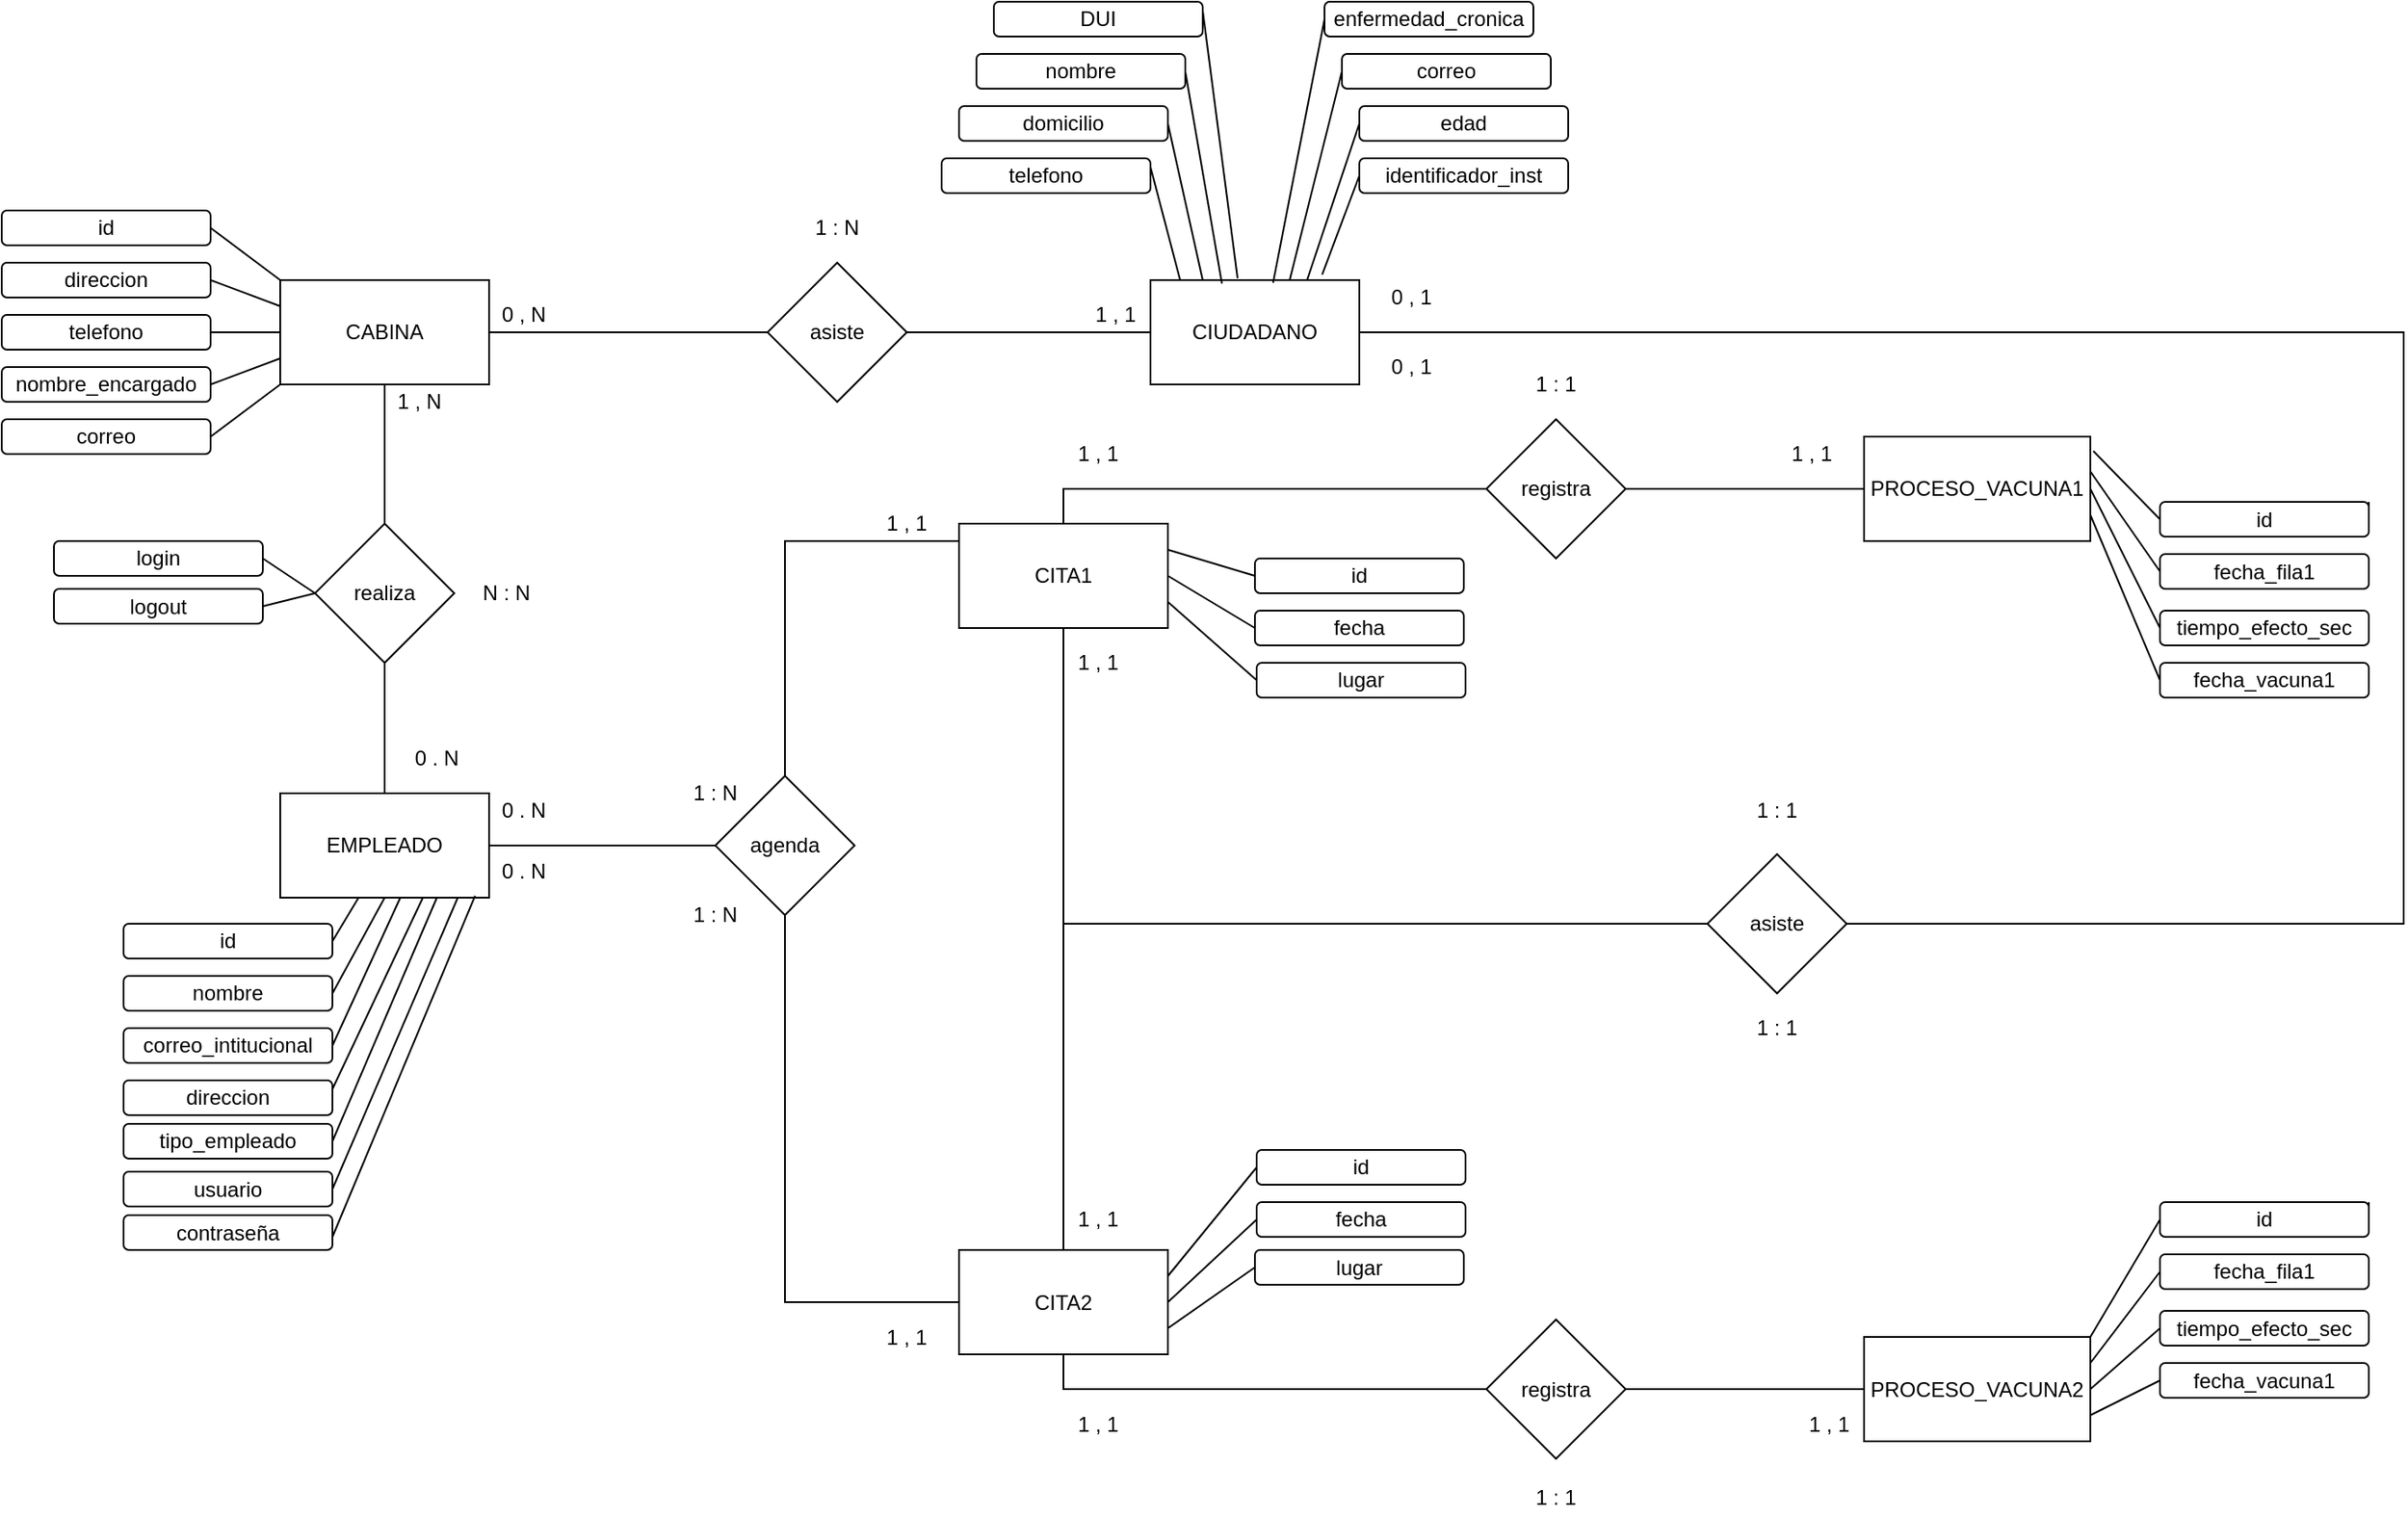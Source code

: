 <mxfile version="14.5.1" type="device"><diagram id="SGxdrxZuYoxvj6xvuWBM" name="Página-1"><mxGraphModel dx="1919" dy="1663" grid="1" gridSize="10" guides="1" tooltips="1" connect="1" arrows="1" fold="1" page="1" pageScale="1" pageWidth="827" pageHeight="1169" math="0" shadow="0"><root><mxCell id="0"/><mxCell id="1" parent="0"/><mxCell id="LZXPMqRzFvNYN84Klaxs-2" value="EMPLEADO" style="rounded=0;whiteSpace=wrap;html=1;" parent="1" vertex="1"><mxGeometry y="395" width="120" height="60" as="geometry"/></mxCell><mxCell id="LZXPMqRzFvNYN84Klaxs-3" value="CITA1" style="rounded=0;whiteSpace=wrap;html=1;" parent="1" vertex="1"><mxGeometry x="390" y="240" width="120" height="60" as="geometry"/></mxCell><mxCell id="-su4US2UTpURrehjZEih-88" style="edgeStyle=orthogonalEdgeStyle;rounded=0;orthogonalLoop=1;jettySize=auto;html=1;endArrow=none;endFill=0;entryX=1;entryY=0.5;entryDx=0;entryDy=0;" parent="1" source="LZXPMqRzFvNYN84Klaxs-4" target="LZXPMqRzFvNYN84Klaxs-10" edge="1"><mxGeometry relative="1" as="geometry"><mxPoint x="840" y="400" as="targetPoint"/><Array as="points"><mxPoint x="1220" y="130"/><mxPoint x="1220" y="470"/></Array></mxGeometry></mxCell><mxCell id="LZXPMqRzFvNYN84Klaxs-4" value="CIUDADANO" style="rounded=0;whiteSpace=wrap;html=1;" parent="1" vertex="1"><mxGeometry x="500" y="100" width="120" height="60" as="geometry"/></mxCell><mxCell id="LZXPMqRzFvNYN84Klaxs-17" style="edgeStyle=orthogonalEdgeStyle;rounded=0;orthogonalLoop=1;jettySize=auto;html=1;entryX=0;entryY=0.5;entryDx=0;entryDy=0;endArrow=none;endFill=0;" parent="1" source="LZXPMqRzFvNYN84Klaxs-6" target="LZXPMqRzFvNYN84Klaxs-9" edge="1"><mxGeometry relative="1" as="geometry"/></mxCell><mxCell id="LZXPMqRzFvNYN84Klaxs-6" value="CABINA" style="rounded=0;whiteSpace=wrap;html=1;" parent="1" vertex="1"><mxGeometry y="100" width="120" height="60" as="geometry"/></mxCell><mxCell id="LZXPMqRzFvNYN84Klaxs-18" style="edgeStyle=orthogonalEdgeStyle;rounded=0;orthogonalLoop=1;jettySize=auto;html=1;endArrow=none;endFill=0;strokeWidth=1;exitX=1;exitY=0.5;exitDx=0;exitDy=0;" parent="1" source="LZXPMqRzFvNYN84Klaxs-9" target="LZXPMqRzFvNYN84Klaxs-4" edge="1"><mxGeometry relative="1" as="geometry"><mxPoint x="290" y="130" as="sourcePoint"/></mxGeometry></mxCell><mxCell id="LZXPMqRzFvNYN84Klaxs-9" value="asiste" style="rhombus;whiteSpace=wrap;html=1;" parent="1" vertex="1"><mxGeometry x="280" y="90" width="80" height="80" as="geometry"/></mxCell><mxCell id="-su4US2UTpURrehjZEih-86" style="edgeStyle=orthogonalEdgeStyle;rounded=0;orthogonalLoop=1;jettySize=auto;html=1;entryX=0.5;entryY=1;entryDx=0;entryDy=0;endArrow=none;endFill=0;" parent="1" source="LZXPMqRzFvNYN84Klaxs-10" target="LZXPMqRzFvNYN84Klaxs-3" edge="1"><mxGeometry relative="1" as="geometry"/></mxCell><mxCell id="-su4US2UTpURrehjZEih-144" style="edgeStyle=orthogonalEdgeStyle;rounded=0;orthogonalLoop=1;jettySize=auto;html=1;endArrow=none;endFill=0;entryX=0.5;entryY=0;entryDx=0;entryDy=0;" parent="1" source="LZXPMqRzFvNYN84Klaxs-10" target="-su4US2UTpURrehjZEih-40" edge="1"><mxGeometry relative="1" as="geometry"><mxPoint x="450" y="650" as="targetPoint"/></mxGeometry></mxCell><mxCell id="LZXPMqRzFvNYN84Klaxs-10" value="asiste" style="rhombus;whiteSpace=wrap;html=1;" parent="1" vertex="1"><mxGeometry x="820" y="430" width="80" height="80" as="geometry"/></mxCell><mxCell id="LZXPMqRzFvNYN84Klaxs-24" value="1 , N" style="text;html=1;strokeColor=none;fillColor=none;align=center;verticalAlign=middle;whiteSpace=wrap;rounded=0;" parent="1" vertex="1"><mxGeometry x="60" y="160" width="40" height="20" as="geometry"/></mxCell><mxCell id="LZXPMqRzFvNYN84Klaxs-25" value="N : N" style="text;html=1;strokeColor=none;fillColor=none;align=center;verticalAlign=middle;whiteSpace=wrap;rounded=0;" parent="1" vertex="1"><mxGeometry x="110" y="270" width="40" height="20" as="geometry"/></mxCell><mxCell id="LZXPMqRzFvNYN84Klaxs-26" value="1 , 1" style="text;html=1;strokeColor=none;fillColor=none;align=center;verticalAlign=middle;whiteSpace=wrap;rounded=0;" parent="1" vertex="1"><mxGeometry x="460" y="110" width="40" height="20" as="geometry"/></mxCell><mxCell id="LZXPMqRzFvNYN84Klaxs-27" value="0 , N" style="text;html=1;strokeColor=none;fillColor=none;align=center;verticalAlign=middle;whiteSpace=wrap;rounded=0;" parent="1" vertex="1"><mxGeometry x="120" y="110" width="40" height="20" as="geometry"/></mxCell><mxCell id="LZXPMqRzFvNYN84Klaxs-28" value="1 : N" style="text;html=1;strokeColor=none;fillColor=none;align=center;verticalAlign=middle;whiteSpace=wrap;rounded=0;" parent="1" vertex="1"><mxGeometry x="300" y="60" width="40" height="20" as="geometry"/></mxCell><mxCell id="LZXPMqRzFvNYN84Klaxs-31" value="1 : 1" style="text;html=1;strokeColor=none;fillColor=none;align=center;verticalAlign=middle;whiteSpace=wrap;rounded=0;" parent="1" vertex="1"><mxGeometry x="840" y="520" width="40" height="20" as="geometry"/></mxCell><mxCell id="LZXPMqRzFvNYN84Klaxs-32" value="0 , 1" style="text;html=1;strokeColor=none;fillColor=none;align=center;verticalAlign=middle;whiteSpace=wrap;rounded=0;" parent="1" vertex="1"><mxGeometry x="630" y="140" width="40" height="20" as="geometry"/></mxCell><mxCell id="LZXPMqRzFvNYN84Klaxs-37" value="id" style="rounded=1;whiteSpace=wrap;html=1;" parent="1" vertex="1"><mxGeometry x="-160" y="60" width="120" height="20" as="geometry"/></mxCell><mxCell id="LZXPMqRzFvNYN84Klaxs-38" value="direccion" style="rounded=1;whiteSpace=wrap;html=1;" parent="1" vertex="1"><mxGeometry x="-160" y="90" width="120" height="20" as="geometry"/></mxCell><mxCell id="LZXPMqRzFvNYN84Klaxs-39" value="telefono" style="rounded=1;whiteSpace=wrap;html=1;" parent="1" vertex="1"><mxGeometry x="-160" y="120" width="120" height="20" as="geometry"/></mxCell><mxCell id="LZXPMqRzFvNYN84Klaxs-40" value="nombre_encargado" style="rounded=1;whiteSpace=wrap;html=1;" parent="1" vertex="1"><mxGeometry x="-160" y="150" width="120" height="20" as="geometry"/></mxCell><mxCell id="LZXPMqRzFvNYN84Klaxs-41" value="correo" style="rounded=1;whiteSpace=wrap;html=1;" parent="1" vertex="1"><mxGeometry x="-160" y="180" width="120" height="20" as="geometry"/></mxCell><mxCell id="LZXPMqRzFvNYN84Klaxs-43" value="id" style="rounded=1;whiteSpace=wrap;html=1;" parent="1" vertex="1"><mxGeometry x="-90" y="470" width="120" height="20" as="geometry"/></mxCell><mxCell id="LZXPMqRzFvNYN84Klaxs-45" value="nombre" style="rounded=1;whiteSpace=wrap;html=1;" parent="1" vertex="1"><mxGeometry x="-90" y="500" width="120" height="20" as="geometry"/></mxCell><mxCell id="LZXPMqRzFvNYN84Klaxs-46" value="correo_intitucional" style="rounded=1;whiteSpace=wrap;html=1;" parent="1" vertex="1"><mxGeometry x="-90" y="530" width="120" height="20" as="geometry"/></mxCell><mxCell id="LZXPMqRzFvNYN84Klaxs-47" value="direccion" style="rounded=1;whiteSpace=wrap;html=1;" parent="1" vertex="1"><mxGeometry x="-90" y="560" width="120" height="20" as="geometry"/></mxCell><mxCell id="LZXPMqRzFvNYN84Klaxs-48" value="tipo_empleado" style="rounded=1;whiteSpace=wrap;html=1;" parent="1" vertex="1"><mxGeometry x="-90" y="585" width="120" height="20" as="geometry"/></mxCell><mxCell id="LZXPMqRzFvNYN84Klaxs-51" value="nombre" style="rounded=1;whiteSpace=wrap;html=1;" parent="1" vertex="1"><mxGeometry x="400" y="-30" width="120" height="20" as="geometry"/></mxCell><mxCell id="LZXPMqRzFvNYN84Klaxs-52" value="domicilio" style="rounded=1;whiteSpace=wrap;html=1;" parent="1" vertex="1"><mxGeometry x="390" width="120" height="20" as="geometry"/></mxCell><mxCell id="LZXPMqRzFvNYN84Klaxs-53" value="telefono" style="rounded=1;whiteSpace=wrap;html=1;" parent="1" vertex="1"><mxGeometry x="380" y="30" width="120" height="20" as="geometry"/></mxCell><mxCell id="LZXPMqRzFvNYN84Klaxs-54" value="enfermedad_cronica" style="rounded=1;whiteSpace=wrap;html=1;" parent="1" vertex="1"><mxGeometry x="600" y="-60" width="120" height="20" as="geometry"/></mxCell><mxCell id="LZXPMqRzFvNYN84Klaxs-55" value="id" style="rounded=1;whiteSpace=wrap;html=1;" parent="1" vertex="1"><mxGeometry x="560" y="260" width="120" height="20" as="geometry"/></mxCell><mxCell id="LZXPMqRzFvNYN84Klaxs-58" value="correo" style="rounded=1;whiteSpace=wrap;html=1;" parent="1" vertex="1"><mxGeometry x="610" y="-30" width="120" height="20" as="geometry"/></mxCell><mxCell id="LZXPMqRzFvNYN84Klaxs-60" value="fecha" style="rounded=1;whiteSpace=wrap;html=1;" parent="1" vertex="1"><mxGeometry x="560" y="290" width="120" height="20" as="geometry"/></mxCell><mxCell id="LZXPMqRzFvNYN84Klaxs-62" value="lugar" style="rounded=1;whiteSpace=wrap;html=1;" parent="1" vertex="1"><mxGeometry x="561" y="320" width="120" height="20" as="geometry"/></mxCell><mxCell id="LZXPMqRzFvNYN84Klaxs-63" value="" style="endArrow=none;html=1;exitX=1;exitY=0.5;exitDx=0;exitDy=0;entryX=0;entryY=1;entryDx=0;entryDy=0;" parent="1" source="LZXPMqRzFvNYN84Klaxs-41" target="LZXPMqRzFvNYN84Klaxs-6" edge="1"><mxGeometry width="50" height="50" relative="1" as="geometry"><mxPoint x="10" y="240" as="sourcePoint"/><mxPoint x="60" y="190" as="targetPoint"/></mxGeometry></mxCell><mxCell id="LZXPMqRzFvNYN84Klaxs-64" value="" style="endArrow=none;html=1;exitX=1;exitY=0.5;exitDx=0;exitDy=0;entryX=0;entryY=0;entryDx=0;entryDy=0;" parent="1" source="LZXPMqRzFvNYN84Klaxs-37" target="LZXPMqRzFvNYN84Klaxs-6" edge="1"><mxGeometry width="50" height="50" relative="1" as="geometry"><mxPoint x="-30" y="200" as="sourcePoint"/><mxPoint x="10" y="170" as="targetPoint"/></mxGeometry></mxCell><mxCell id="LZXPMqRzFvNYN84Klaxs-65" value="" style="endArrow=none;html=1;entryX=0;entryY=0.25;entryDx=0;entryDy=0;" parent="1" target="LZXPMqRzFvNYN84Klaxs-6" edge="1"><mxGeometry width="50" height="50" relative="1" as="geometry"><mxPoint x="-40" y="100" as="sourcePoint"/><mxPoint x="20" y="180" as="targetPoint"/></mxGeometry></mxCell><mxCell id="LZXPMqRzFvNYN84Klaxs-66" value="" style="endArrow=none;html=1;exitX=1;exitY=0.5;exitDx=0;exitDy=0;entryX=0;entryY=0.5;entryDx=0;entryDy=0;" parent="1" source="LZXPMqRzFvNYN84Klaxs-39" target="LZXPMqRzFvNYN84Klaxs-6" edge="1"><mxGeometry width="50" height="50" relative="1" as="geometry"><mxPoint x="-10" y="220" as="sourcePoint"/><mxPoint x="30" y="190" as="targetPoint"/></mxGeometry></mxCell><mxCell id="LZXPMqRzFvNYN84Klaxs-67" value="" style="endArrow=none;html=1;exitX=1;exitY=0.5;exitDx=0;exitDy=0;entryX=0;entryY=0.75;entryDx=0;entryDy=0;" parent="1" source="LZXPMqRzFvNYN84Klaxs-40" target="LZXPMqRzFvNYN84Klaxs-6" edge="1"><mxGeometry width="50" height="50" relative="1" as="geometry"><mxPoint y="230" as="sourcePoint"/><mxPoint x="40" y="200" as="targetPoint"/></mxGeometry></mxCell><mxCell id="LZXPMqRzFvNYN84Klaxs-76" value="" style="endArrow=none;html=1;exitX=1;exitY=0.5;exitDx=0;exitDy=0;entryX=0.342;entryY=0.033;entryDx=0;entryDy=0;entryPerimeter=0;" parent="1" source="LZXPMqRzFvNYN84Klaxs-51" target="LZXPMqRzFvNYN84Klaxs-4" edge="1"><mxGeometry width="50" height="50" relative="1" as="geometry"><mxPoint x="420" y="-20" as="sourcePoint"/><mxPoint x="421" y="80" as="targetPoint"/></mxGeometry></mxCell><mxCell id="LZXPMqRzFvNYN84Klaxs-77" value="" style="endArrow=none;html=1;exitX=0;exitY=0.5;exitDx=0;exitDy=0;entryX=0.587;entryY=0.026;entryDx=0;entryDy=0;entryPerimeter=0;" parent="1" source="LZXPMqRzFvNYN84Klaxs-54" target="LZXPMqRzFvNYN84Klaxs-4" edge="1"><mxGeometry width="50" height="50" relative="1" as="geometry"><mxPoint x="430" y="-10" as="sourcePoint"/><mxPoint x="580" y="99" as="targetPoint"/></mxGeometry></mxCell><mxCell id="LZXPMqRzFvNYN84Klaxs-79" value="" style="endArrow=none;html=1;exitX=1;exitY=0.5;exitDx=0;exitDy=0;entryX=0.25;entryY=0;entryDx=0;entryDy=0;" parent="1" source="LZXPMqRzFvNYN84Klaxs-52" target="LZXPMqRzFvNYN84Klaxs-4" edge="1"><mxGeometry width="50" height="50" relative="1" as="geometry"><mxPoint x="470" y="20" as="sourcePoint"/><mxPoint x="420" y="80" as="targetPoint"/></mxGeometry></mxCell><mxCell id="LZXPMqRzFvNYN84Klaxs-80" value="" style="endArrow=none;html=1;exitX=1;exitY=0.25;exitDx=0;exitDy=0;entryX=0.142;entryY=0;entryDx=0;entryDy=0;entryPerimeter=0;" parent="1" source="LZXPMqRzFvNYN84Klaxs-53" target="LZXPMqRzFvNYN84Klaxs-4" edge="1"><mxGeometry width="50" height="50" relative="1" as="geometry"><mxPoint x="420" y="20" as="sourcePoint"/><mxPoint x="430" y="90" as="targetPoint"/></mxGeometry></mxCell><mxCell id="LZXPMqRzFvNYN84Klaxs-81" value="identificador_inst" style="rounded=1;whiteSpace=wrap;html=1;" parent="1" vertex="1"><mxGeometry x="620" y="30" width="120" height="20" as="geometry"/></mxCell><mxCell id="LZXPMqRzFvNYN84Klaxs-84" value="" style="endArrow=none;html=1;exitX=0;exitY=0.5;exitDx=0;exitDy=0;entryX=0.822;entryY=-0.052;entryDx=0;entryDy=0;entryPerimeter=0;" parent="1" source="LZXPMqRzFvNYN84Klaxs-81" target="LZXPMqRzFvNYN84Klaxs-4" edge="1"><mxGeometry width="50" height="50" relative="1" as="geometry"><mxPoint x="470" y="20" as="sourcePoint"/><mxPoint x="610" y="90" as="targetPoint"/></mxGeometry></mxCell><mxCell id="LZXPMqRzFvNYN84Klaxs-94" value="DUI" style="rounded=1;whiteSpace=wrap;html=1;" parent="1" vertex="1"><mxGeometry x="410" y="-60" width="120" height="20" as="geometry"/></mxCell><mxCell id="kNHATb0PkX4jamsuNKOE-8" value="PROCESO_VACUNA1" style="rounded=0;whiteSpace=wrap;html=1;" parent="1" vertex="1"><mxGeometry x="910" y="190" width="130" height="60" as="geometry"/></mxCell><mxCell id="kNHATb0PkX4jamsuNKOE-9" value="id" style="rounded=1;whiteSpace=wrap;html=1;" parent="1" vertex="1"><mxGeometry x="1080" y="227.5" width="120" height="20" as="geometry"/></mxCell><mxCell id="kNHATb0PkX4jamsuNKOE-10" value="fecha_fila1" style="rounded=1;whiteSpace=wrap;html=1;" parent="1" vertex="1"><mxGeometry x="1080" y="257.5" width="120" height="20" as="geometry"/></mxCell><mxCell id="kNHATb0PkX4jamsuNKOE-12" value="fecha_vacuna1" style="rounded=1;whiteSpace=wrap;html=1;" parent="1" vertex="1"><mxGeometry x="1080" y="320" width="120" height="20" as="geometry"/></mxCell><mxCell id="-su4US2UTpURrehjZEih-59" style="edgeStyle=orthogonalEdgeStyle;rounded=0;orthogonalLoop=1;jettySize=auto;html=1;entryX=1;entryY=0.5;entryDx=0;entryDy=0;endArrow=none;endFill=0;exitX=0;exitY=0.5;exitDx=0;exitDy=0;" parent="1" source="kNHATb0PkX4jamsuNKOE-21" target="LZXPMqRzFvNYN84Klaxs-2" edge="1"><mxGeometry relative="1" as="geometry"><Array as="points"><mxPoint x="120" y="425"/></Array></mxGeometry></mxCell><mxCell id="-su4US2UTpURrehjZEih-74" style="edgeStyle=orthogonalEdgeStyle;rounded=0;orthogonalLoop=1;jettySize=auto;html=1;entryX=0;entryY=0.5;entryDx=0;entryDy=0;endArrow=none;endFill=0;" parent="1" source="kNHATb0PkX4jamsuNKOE-21" target="LZXPMqRzFvNYN84Klaxs-3" edge="1"><mxGeometry relative="1" as="geometry"><Array as="points"><mxPoint x="290" y="250"/></Array></mxGeometry></mxCell><mxCell id="-su4US2UTpURrehjZEih-146" style="edgeStyle=orthogonalEdgeStyle;rounded=0;orthogonalLoop=1;jettySize=auto;html=1;entryX=0;entryY=0.5;entryDx=0;entryDy=0;endArrow=none;endFill=0;exitX=0.5;exitY=1;exitDx=0;exitDy=0;" parent="1" source="kNHATb0PkX4jamsuNKOE-21" target="-su4US2UTpURrehjZEih-40" edge="1"><mxGeometry relative="1" as="geometry"/></mxCell><mxCell id="kNHATb0PkX4jamsuNKOE-21" value="agenda" style="rhombus;whiteSpace=wrap;html=1;" parent="1" vertex="1"><mxGeometry x="250" y="385" width="80" height="80" as="geometry"/></mxCell><mxCell id="IGClqyCP5kKlGDXWOR6K-11" value="tiempo_efecto_sec" style="rounded=1;whiteSpace=wrap;html=1;" parent="1" vertex="1"><mxGeometry x="1080" y="290" width="120" height="20" as="geometry"/></mxCell><mxCell id="IGClqyCP5kKlGDXWOR6K-13" value="edad" style="rounded=1;whiteSpace=wrap;html=1;" parent="1" vertex="1"><mxGeometry x="620" width="120" height="20" as="geometry"/></mxCell><mxCell id="IGClqyCP5kKlGDXWOR6K-14" value="" style="endArrow=none;html=1;entryX=0.417;entryY=-0.017;entryDx=0;entryDy=0;entryPerimeter=0;exitX=1;exitY=0.25;exitDx=0;exitDy=0;" parent="1" source="LZXPMqRzFvNYN84Klaxs-94" target="LZXPMqRzFvNYN84Klaxs-4" edge="1"><mxGeometry width="50" height="50" relative="1" as="geometry"><mxPoint x="410" y="-50" as="sourcePoint"/><mxPoint x="421" y="70" as="targetPoint"/></mxGeometry></mxCell><mxCell id="IGClqyCP5kKlGDXWOR6K-15" value="" style="endArrow=none;html=1;exitX=0;exitY=0.5;exitDx=0;exitDy=0;entryX=0.75;entryY=0;entryDx=0;entryDy=0;" parent="1" source="IGClqyCP5kKlGDXWOR6K-13" target="LZXPMqRzFvNYN84Klaxs-4" edge="1"><mxGeometry width="50" height="50" relative="1" as="geometry"><mxPoint x="420" as="sourcePoint"/><mxPoint x="600" y="90" as="targetPoint"/></mxGeometry></mxCell><mxCell id="-su4US2UTpURrehjZEih-21" style="edgeStyle=orthogonalEdgeStyle;rounded=0;orthogonalLoop=1;jettySize=auto;html=1;endArrow=none;endFill=0;" parent="1" source="-su4US2UTpURrehjZEih-13" target="LZXPMqRzFvNYN84Klaxs-2" edge="1"><mxGeometry relative="1" as="geometry"/></mxCell><mxCell id="-su4US2UTpURrehjZEih-13" value="realiza" style="rhombus;whiteSpace=wrap;html=1;" parent="1" vertex="1"><mxGeometry x="20" y="240" width="80" height="80" as="geometry"/></mxCell><mxCell id="-su4US2UTpURrehjZEih-33" value="" style="endArrow=none;html=1;exitX=0;exitY=0;exitDx=0;exitDy=0;entryX=0.5;entryY=0;entryDx=0;entryDy=0;" parent="1" source="LZXPMqRzFvNYN84Klaxs-24" target="-su4US2UTpURrehjZEih-13" edge="1"><mxGeometry width="50" height="50" relative="1" as="geometry"><mxPoint x="370" y="375" as="sourcePoint"/><mxPoint x="400" y="400" as="targetPoint"/></mxGeometry></mxCell><mxCell id="-su4US2UTpURrehjZEih-37" value="usuario" style="rounded=1;whiteSpace=wrap;html=1;" parent="1" vertex="1"><mxGeometry x="-90" y="612.5" width="120" height="20" as="geometry"/></mxCell><mxCell id="-su4US2UTpURrehjZEih-38" value="contraseña" style="rounded=1;whiteSpace=wrap;html=1;" parent="1" vertex="1"><mxGeometry x="-90" y="637.5" width="120" height="20" as="geometry"/></mxCell><mxCell id="-su4US2UTpURrehjZEih-40" value="CITA2" style="rounded=0;whiteSpace=wrap;html=1;" parent="1" vertex="1"><mxGeometry x="390" y="657.5" width="120" height="60" as="geometry"/></mxCell><mxCell id="-su4US2UTpURrehjZEih-41" value="id" style="rounded=1;whiteSpace=wrap;html=1;" parent="1" vertex="1"><mxGeometry x="561" y="600" width="120" height="20" as="geometry"/></mxCell><mxCell id="-su4US2UTpURrehjZEih-42" value="fecha" style="rounded=1;whiteSpace=wrap;html=1;" parent="1" vertex="1"><mxGeometry x="561" y="630" width="120" height="20" as="geometry"/></mxCell><mxCell id="-su4US2UTpURrehjZEih-43" value="lugar" style="rounded=1;whiteSpace=wrap;html=1;" parent="1" vertex="1"><mxGeometry x="560" y="657.5" width="120" height="20" as="geometry"/></mxCell><mxCell id="-su4US2UTpURrehjZEih-89" value="" style="endArrow=none;html=1;exitX=1;exitY=0.5;exitDx=0;exitDy=0;entryX=0.375;entryY=1;entryDx=0;entryDy=0;entryPerimeter=0;" parent="1" source="LZXPMqRzFvNYN84Klaxs-43" target="LZXPMqRzFvNYN84Klaxs-2" edge="1"><mxGeometry width="50" height="50" relative="1" as="geometry"><mxPoint x="50" y="530" as="sourcePoint"/><mxPoint x="40" y="460" as="targetPoint"/></mxGeometry></mxCell><mxCell id="-su4US2UTpURrehjZEih-90" value="" style="endArrow=none;html=1;exitX=1;exitY=0.5;exitDx=0;exitDy=0;" parent="1" source="LZXPMqRzFvNYN84Klaxs-45" edge="1"><mxGeometry width="50" height="50" relative="1" as="geometry"><mxPoint x="40" y="490" as="sourcePoint"/><mxPoint x="60" y="455" as="targetPoint"/></mxGeometry></mxCell><mxCell id="-su4US2UTpURrehjZEih-92" value="" style="endArrow=none;html=1;exitX=1;exitY=0.25;exitDx=0;exitDy=0;entryX=0.683;entryY=1;entryDx=0;entryDy=0;entryPerimeter=0;" parent="1" source="LZXPMqRzFvNYN84Klaxs-47" target="LZXPMqRzFvNYN84Klaxs-2" edge="1"><mxGeometry width="50" height="50" relative="1" as="geometry"><mxPoint x="60" y="510" as="sourcePoint"/><mxPoint x="80.04" y="489.98" as="targetPoint"/></mxGeometry></mxCell><mxCell id="-su4US2UTpURrehjZEih-93" value="" style="endArrow=none;html=1;exitX=1;exitY=0.5;exitDx=0;exitDy=0;entryX=0.75;entryY=1;entryDx=0;entryDy=0;" parent="1" source="LZXPMqRzFvNYN84Klaxs-48" target="LZXPMqRzFvNYN84Klaxs-2" edge="1"><mxGeometry width="50" height="50" relative="1" as="geometry"><mxPoint x="70" y="520" as="sourcePoint"/><mxPoint x="90.04" y="499.98" as="targetPoint"/></mxGeometry></mxCell><mxCell id="-su4US2UTpURrehjZEih-94" value="" style="endArrow=none;html=1;exitX=1;exitY=0.5;exitDx=0;exitDy=0;entryX=0.85;entryY=1;entryDx=0;entryDy=0;entryPerimeter=0;" parent="1" source="-su4US2UTpURrehjZEih-37" target="LZXPMqRzFvNYN84Klaxs-2" edge="1"><mxGeometry width="50" height="50" relative="1" as="geometry"><mxPoint x="80" y="530" as="sourcePoint"/><mxPoint x="100.04" y="509.98" as="targetPoint"/></mxGeometry></mxCell><mxCell id="-su4US2UTpURrehjZEih-95" value="" style="endArrow=none;html=1;entryX=0.933;entryY=0.983;entryDx=0;entryDy=0;entryPerimeter=0;" parent="1" target="LZXPMqRzFvNYN84Klaxs-2" edge="1"><mxGeometry width="50" height="50" relative="1" as="geometry"><mxPoint x="30" y="650" as="sourcePoint"/><mxPoint x="110.04" y="519.98" as="targetPoint"/></mxGeometry></mxCell><mxCell id="-su4US2UTpURrehjZEih-96" value="" style="endArrow=none;html=1;exitX=1;exitY=0.5;exitDx=0;exitDy=0;entryX=0.575;entryY=1;entryDx=0;entryDy=0;entryPerimeter=0;" parent="1" source="LZXPMqRzFvNYN84Klaxs-46" target="LZXPMqRzFvNYN84Klaxs-2" edge="1"><mxGeometry width="50" height="50" relative="1" as="geometry"><mxPoint x="40" y="520" as="sourcePoint"/><mxPoint x="70" y="465" as="targetPoint"/></mxGeometry></mxCell><mxCell id="-su4US2UTpURrehjZEih-101" style="edgeStyle=orthogonalEdgeStyle;rounded=0;orthogonalLoop=1;jettySize=auto;html=1;exitX=1;exitY=0.25;exitDx=0;exitDy=0;entryX=1;entryY=0;entryDx=0;entryDy=0;endArrow=none;endFill=0;" parent="1" source="kNHATb0PkX4jamsuNKOE-9" target="kNHATb0PkX4jamsuNKOE-9" edge="1"><mxGeometry relative="1" as="geometry"/></mxCell><mxCell id="-su4US2UTpURrehjZEih-102" value="" style="endArrow=none;html=1;exitX=1;exitY=0.25;exitDx=0;exitDy=0;entryX=0;entryY=0.5;entryDx=0;entryDy=0;" parent="1" source="-su4US2UTpURrehjZEih-40" target="-su4US2UTpURrehjZEih-41" edge="1"><mxGeometry width="50" height="50" relative="1" as="geometry"><mxPoint x="510" y="597.5" as="sourcePoint"/><mxPoint x="550" y="567.5" as="targetPoint"/></mxGeometry></mxCell><mxCell id="-su4US2UTpURrehjZEih-103" value="" style="endArrow=none;html=1;exitX=1;exitY=0.5;exitDx=0;exitDy=0;entryX=0;entryY=0.5;entryDx=0;entryDy=0;" parent="1" source="-su4US2UTpURrehjZEih-40" target="-su4US2UTpURrehjZEih-42" edge="1"><mxGeometry width="50" height="50" relative="1" as="geometry"><mxPoint x="520" y="592.5" as="sourcePoint"/><mxPoint x="560" y="577.5" as="targetPoint"/></mxGeometry></mxCell><mxCell id="-su4US2UTpURrehjZEih-104" value="" style="endArrow=none;html=1;exitX=1;exitY=0.75;exitDx=0;exitDy=0;entryX=0;entryY=0.5;entryDx=0;entryDy=0;" parent="1" source="-su4US2UTpURrehjZEih-40" target="-su4US2UTpURrehjZEih-43" edge="1"><mxGeometry width="50" height="50" relative="1" as="geometry"><mxPoint x="530" y="602.5" as="sourcePoint"/><mxPoint x="570" y="587.5" as="targetPoint"/></mxGeometry></mxCell><mxCell id="-su4US2UTpURrehjZEih-108" value="" style="endArrow=none;html=1;entryX=0;entryY=0.5;entryDx=0;entryDy=0;exitX=1;exitY=0.25;exitDx=0;exitDy=0;" parent="1" source="LZXPMqRzFvNYN84Klaxs-3" target="LZXPMqRzFvNYN84Klaxs-55" edge="1"><mxGeometry width="50" height="50" relative="1" as="geometry"><mxPoint x="300" y="390" as="sourcePoint"/><mxPoint x="350" y="340" as="targetPoint"/></mxGeometry></mxCell><mxCell id="-su4US2UTpURrehjZEih-109" value="" style="endArrow=none;html=1;entryX=0;entryY=0.5;entryDx=0;entryDy=0;exitX=1;exitY=0.5;exitDx=0;exitDy=0;" parent="1" source="LZXPMqRzFvNYN84Klaxs-3" target="LZXPMqRzFvNYN84Klaxs-60" edge="1"><mxGeometry width="50" height="50" relative="1" as="geometry"><mxPoint x="520" y="265" as="sourcePoint"/><mxPoint x="560" y="250" as="targetPoint"/></mxGeometry></mxCell><mxCell id="-su4US2UTpURrehjZEih-110" value="" style="endArrow=none;html=1;entryX=0;entryY=0.5;entryDx=0;entryDy=0;exitX=1;exitY=0.75;exitDx=0;exitDy=0;" parent="1" source="LZXPMqRzFvNYN84Klaxs-3" target="LZXPMqRzFvNYN84Klaxs-62" edge="1"><mxGeometry width="50" height="50" relative="1" as="geometry"><mxPoint x="530" y="275" as="sourcePoint"/><mxPoint x="570" y="260" as="targetPoint"/></mxGeometry></mxCell><mxCell id="-su4US2UTpURrehjZEih-114" style="edgeStyle=orthogonalEdgeStyle;rounded=0;orthogonalLoop=1;jettySize=auto;html=1;exitX=0.5;exitY=1;exitDx=0;exitDy=0;endArrow=none;endFill=0;" parent="1" source="LZXPMqRzFvNYN84Klaxs-58" target="LZXPMqRzFvNYN84Klaxs-58" edge="1"><mxGeometry relative="1" as="geometry"/></mxCell><mxCell id="-su4US2UTpURrehjZEih-120" value="0 . N" style="text;html=1;strokeColor=none;fillColor=none;align=center;verticalAlign=middle;whiteSpace=wrap;rounded=0;" parent="1" vertex="1"><mxGeometry x="70" y="365" width="40" height="20" as="geometry"/></mxCell><mxCell id="-su4US2UTpURrehjZEih-121" value="1 , 1" style="text;html=1;strokeColor=none;fillColor=none;align=center;verticalAlign=middle;whiteSpace=wrap;rounded=0;" parent="1" vertex="1"><mxGeometry x="450" y="310" width="40" height="20" as="geometry"/></mxCell><mxCell id="-su4US2UTpURrehjZEih-122" value="0 , 1" style="text;html=1;strokeColor=none;fillColor=none;align=center;verticalAlign=middle;whiteSpace=wrap;rounded=0;" parent="1" vertex="1"><mxGeometry x="630" y="100" width="40" height="20" as="geometry"/></mxCell><mxCell id="-su4US2UTpURrehjZEih-123" value="1 , 1" style="text;html=1;strokeColor=none;fillColor=none;align=center;verticalAlign=middle;whiteSpace=wrap;rounded=0;" parent="1" vertex="1"><mxGeometry x="450" y="747.5" width="40" height="20" as="geometry"/></mxCell><mxCell id="-su4US2UTpURrehjZEih-124" value="1 , 1" style="text;html=1;strokeColor=none;fillColor=none;align=center;verticalAlign=middle;whiteSpace=wrap;rounded=0;" parent="1" vertex="1"><mxGeometry x="870" y="747.5" width="40" height="20" as="geometry"/></mxCell><mxCell id="-su4US2UTpURrehjZEih-125" value="1 : 1" style="text;html=1;strokeColor=none;fillColor=none;align=center;verticalAlign=middle;whiteSpace=wrap;rounded=0;" parent="1" vertex="1"><mxGeometry x="713" y="150" width="40" height="20" as="geometry"/></mxCell><mxCell id="-su4US2UTpURrehjZEih-128" value="1 , 1" style="text;html=1;strokeColor=none;fillColor=none;align=center;verticalAlign=middle;whiteSpace=wrap;rounded=0;" parent="1" vertex="1"><mxGeometry x="450" y="190" width="40" height="20" as="geometry"/></mxCell><mxCell id="-su4US2UTpURrehjZEih-131" value="1 , 1" style="text;html=1;strokeColor=none;fillColor=none;align=center;verticalAlign=middle;whiteSpace=wrap;rounded=0;" parent="1" vertex="1"><mxGeometry x="450" y="630" width="40" height="20" as="geometry"/></mxCell><mxCell id="-su4US2UTpURrehjZEih-133" value="1 : 1" style="text;html=1;strokeColor=none;fillColor=none;align=center;verticalAlign=middle;whiteSpace=wrap;rounded=0;" parent="1" vertex="1"><mxGeometry x="713" y="790" width="40" height="20" as="geometry"/></mxCell><mxCell id="-su4US2UTpURrehjZEih-134" value="1 : 1" style="text;html=1;strokeColor=none;fillColor=none;align=center;verticalAlign=middle;whiteSpace=wrap;rounded=0;" parent="1" vertex="1"><mxGeometry x="840" y="395" width="40" height="20" as="geometry"/></mxCell><mxCell id="-su4US2UTpURrehjZEih-135" value="0 . N" style="text;html=1;strokeColor=none;fillColor=none;align=center;verticalAlign=middle;whiteSpace=wrap;rounded=0;" parent="1" vertex="1"><mxGeometry x="120" y="395" width="40" height="20" as="geometry"/></mxCell><mxCell id="-su4US2UTpURrehjZEih-136" value="1 , 1" style="text;html=1;strokeColor=none;fillColor=none;align=center;verticalAlign=middle;whiteSpace=wrap;rounded=0;" parent="1" vertex="1"><mxGeometry x="340" y="230" width="40" height="20" as="geometry"/></mxCell><mxCell id="-su4US2UTpURrehjZEih-137" value="1 : N" style="text;html=1;strokeColor=none;fillColor=none;align=center;verticalAlign=middle;whiteSpace=wrap;rounded=0;" parent="1" vertex="1"><mxGeometry x="230" y="385" width="40" height="20" as="geometry"/></mxCell><mxCell id="-su4US2UTpURrehjZEih-138" value="0 . N" style="text;html=1;strokeColor=none;fillColor=none;align=center;verticalAlign=middle;whiteSpace=wrap;rounded=0;" parent="1" vertex="1"><mxGeometry x="120" y="430" width="40" height="20" as="geometry"/></mxCell><mxCell id="-su4US2UTpURrehjZEih-139" value="1 : N" style="text;html=1;strokeColor=none;fillColor=none;align=center;verticalAlign=middle;whiteSpace=wrap;rounded=0;" parent="1" vertex="1"><mxGeometry x="230" y="455" width="40" height="20" as="geometry"/></mxCell><mxCell id="-su4US2UTpURrehjZEih-140" value="1 , 1" style="text;html=1;strokeColor=none;fillColor=none;align=center;verticalAlign=middle;whiteSpace=wrap;rounded=0;" parent="1" vertex="1"><mxGeometry x="340" y="697.5" width="40" height="20" as="geometry"/></mxCell><mxCell id="-su4US2UTpURrehjZEih-148" style="edgeStyle=orthogonalEdgeStyle;rounded=0;orthogonalLoop=1;jettySize=auto;html=1;entryX=0;entryY=0.5;entryDx=0;entryDy=0;endArrow=none;endFill=0;" parent="1" source="-su4US2UTpURrehjZEih-147" target="kNHATb0PkX4jamsuNKOE-8" edge="1"><mxGeometry relative="1" as="geometry"/></mxCell><mxCell id="-su4US2UTpURrehjZEih-149" style="edgeStyle=orthogonalEdgeStyle;rounded=0;orthogonalLoop=1;jettySize=auto;html=1;entryX=0.5;entryY=0;entryDx=0;entryDy=0;endArrow=none;endFill=0;" parent="1" source="-su4US2UTpURrehjZEih-147" target="LZXPMqRzFvNYN84Klaxs-3" edge="1"><mxGeometry relative="1" as="geometry"/></mxCell><mxCell id="-su4US2UTpURrehjZEih-147" value="registra" style="rhombus;whiteSpace=wrap;html=1;" parent="1" vertex="1"><mxGeometry x="693" y="180" width="80" height="80" as="geometry"/></mxCell><mxCell id="-su4US2UTpURrehjZEih-154" style="edgeStyle=orthogonalEdgeStyle;rounded=0;orthogonalLoop=1;jettySize=auto;html=1;entryX=1;entryY=0.5;entryDx=0;entryDy=0;endArrow=none;endFill=0;" parent="1" source="-su4US2UTpURrehjZEih-150" target="-su4US2UTpURrehjZEih-153" edge="1"><mxGeometry relative="1" as="geometry"/></mxCell><mxCell id="-su4US2UTpURrehjZEih-150" value="PROCESO_VACUNA2" style="rounded=0;whiteSpace=wrap;html=1;" parent="1" vertex="1"><mxGeometry x="910" y="707.5" width="130" height="60" as="geometry"/></mxCell><mxCell id="-su4US2UTpURrehjZEih-152" style="edgeStyle=orthogonalEdgeStyle;rounded=0;orthogonalLoop=1;jettySize=auto;html=1;entryX=0.5;entryY=1;entryDx=0;entryDy=0;endArrow=none;endFill=0;exitX=0;exitY=0.5;exitDx=0;exitDy=0;" parent="1" source="-su4US2UTpURrehjZEih-153" target="-su4US2UTpURrehjZEih-40" edge="1"><mxGeometry relative="1" as="geometry"><mxPoint x="686" y="740" as="sourcePoint"/><mxPoint x="443" y="760" as="targetPoint"/></mxGeometry></mxCell><mxCell id="-su4US2UTpURrehjZEih-153" value="registra" style="rhombus;whiteSpace=wrap;html=1;" parent="1" vertex="1"><mxGeometry x="693" y="697.5" width="80" height="80" as="geometry"/></mxCell><mxCell id="-su4US2UTpURrehjZEih-155" value="id" style="rounded=1;whiteSpace=wrap;html=1;" parent="1" vertex="1"><mxGeometry x="1080" y="630" width="120" height="20" as="geometry"/></mxCell><mxCell id="-su4US2UTpURrehjZEih-156" value="fecha_fila1" style="rounded=1;whiteSpace=wrap;html=1;" parent="1" vertex="1"><mxGeometry x="1080" y="660" width="120" height="20" as="geometry"/></mxCell><mxCell id="-su4US2UTpURrehjZEih-157" value="fecha_vacuna1" style="rounded=1;whiteSpace=wrap;html=1;" parent="1" vertex="1"><mxGeometry x="1080" y="722.5" width="120" height="20" as="geometry"/></mxCell><mxCell id="-su4US2UTpURrehjZEih-158" value="tiempo_efecto_sec" style="rounded=1;whiteSpace=wrap;html=1;" parent="1" vertex="1"><mxGeometry x="1080" y="692.5" width="120" height="20" as="geometry"/></mxCell><mxCell id="-su4US2UTpURrehjZEih-159" style="edgeStyle=orthogonalEdgeStyle;rounded=0;orthogonalLoop=1;jettySize=auto;html=1;exitX=1;exitY=0.25;exitDx=0;exitDy=0;entryX=1;entryY=0;entryDx=0;entryDy=0;endArrow=none;endFill=0;" parent="1" source="-su4US2UTpURrehjZEih-155" target="-su4US2UTpURrehjZEih-155" edge="1"><mxGeometry relative="1" as="geometry"/></mxCell><mxCell id="-su4US2UTpURrehjZEih-161" value="" style="endArrow=none;html=1;exitX=1;exitY=0;exitDx=0;exitDy=0;" parent="1" source="-su4US2UTpURrehjZEih-150" edge="1"><mxGeometry width="50" height="50" relative="1" as="geometry"><mxPoint x="1020" y="700" as="sourcePoint"/><mxPoint x="1080" y="640" as="targetPoint"/></mxGeometry></mxCell><mxCell id="-su4US2UTpURrehjZEih-167" value="" style="endArrow=none;html=1;exitX=1;exitY=0.25;exitDx=0;exitDy=0;entryX=0;entryY=0.5;entryDx=0;entryDy=0;" parent="1" source="-su4US2UTpURrehjZEih-150" target="-su4US2UTpURrehjZEih-156" edge="1"><mxGeometry width="50" height="50" relative="1" as="geometry"><mxPoint x="1040" y="717.5" as="sourcePoint"/><mxPoint x="1090" y="650" as="targetPoint"/></mxGeometry></mxCell><mxCell id="-su4US2UTpURrehjZEih-168" value="" style="endArrow=none;html=1;exitX=1;exitY=0.5;exitDx=0;exitDy=0;entryX=0;entryY=0.5;entryDx=0;entryDy=0;" parent="1" source="-su4US2UTpURrehjZEih-150" target="-su4US2UTpURrehjZEih-158" edge="1"><mxGeometry width="50" height="50" relative="1" as="geometry"><mxPoint x="1050" y="727.5" as="sourcePoint"/><mxPoint x="1100" y="660" as="targetPoint"/></mxGeometry></mxCell><mxCell id="-su4US2UTpURrehjZEih-169" value="" style="endArrow=none;html=1;exitX=1;exitY=0.75;exitDx=0;exitDy=0;entryX=0;entryY=0.5;entryDx=0;entryDy=0;" parent="1" source="-su4US2UTpURrehjZEih-150" target="-su4US2UTpURrehjZEih-157" edge="1"><mxGeometry width="50" height="50" relative="1" as="geometry"><mxPoint x="1060" y="737.5" as="sourcePoint"/><mxPoint x="1110" y="670" as="targetPoint"/></mxGeometry></mxCell><mxCell id="-su4US2UTpURrehjZEih-170" value="" style="endArrow=none;html=1;entryX=0;entryY=0.5;entryDx=0;entryDy=0;exitX=1.013;exitY=0.137;exitDx=0;exitDy=0;exitPerimeter=0;" parent="1" source="kNHATb0PkX4jamsuNKOE-8" target="kNHATb0PkX4jamsuNKOE-9" edge="1"><mxGeometry width="50" height="50" relative="1" as="geometry"><mxPoint x="1030" y="260" as="sourcePoint"/><mxPoint x="1080" y="210" as="targetPoint"/></mxGeometry></mxCell><mxCell id="-su4US2UTpURrehjZEih-171" value="" style="endArrow=none;html=1;entryX=0;entryY=0.5;entryDx=0;entryDy=0;" parent="1" target="kNHATb0PkX4jamsuNKOE-10" edge="1"><mxGeometry width="50" height="50" relative="1" as="geometry"><mxPoint x="1040" y="210" as="sourcePoint"/><mxPoint x="1090" y="247.5" as="targetPoint"/></mxGeometry></mxCell><mxCell id="-su4US2UTpURrehjZEih-172" value="" style="endArrow=none;html=1;entryX=0;entryY=0.5;entryDx=0;entryDy=0;exitX=1;exitY=0.5;exitDx=0;exitDy=0;" parent="1" source="kNHATb0PkX4jamsuNKOE-8" target="IGClqyCP5kKlGDXWOR6K-11" edge="1"><mxGeometry width="50" height="50" relative="1" as="geometry"><mxPoint x="1050" y="225" as="sourcePoint"/><mxPoint x="1100" y="257.5" as="targetPoint"/></mxGeometry></mxCell><mxCell id="-su4US2UTpURrehjZEih-173" value="" style="endArrow=none;html=1;exitX=1;exitY=0.75;exitDx=0;exitDy=0;" parent="1" source="kNHATb0PkX4jamsuNKOE-8" edge="1"><mxGeometry width="50" height="50" relative="1" as="geometry"><mxPoint x="1060" y="235" as="sourcePoint"/><mxPoint x="1080" y="330" as="targetPoint"/></mxGeometry></mxCell><mxCell id="-su4US2UTpURrehjZEih-174" value="1 , 1" style="text;html=1;strokeColor=none;fillColor=none;align=center;verticalAlign=middle;whiteSpace=wrap;rounded=0;" parent="1" vertex="1"><mxGeometry x="860" y="190" width="40" height="20" as="geometry"/></mxCell><mxCell id="bUfssZd4YaMD-dRxlSLE-14" value="" style="endArrow=none;html=1;exitX=0;exitY=0.5;exitDx=0;exitDy=0;" parent="1" source="LZXPMqRzFvNYN84Klaxs-58" edge="1"><mxGeometry width="50" height="50" relative="1" as="geometry"><mxPoint x="610" y="-40.0" as="sourcePoint"/><mxPoint x="580" y="100" as="targetPoint"/></mxGeometry></mxCell><mxCell id="PAHhIc0Ms-QSLnT6qUwA-1" value="login" style="rounded=1;whiteSpace=wrap;html=1;" parent="1" vertex="1"><mxGeometry x="-130" y="250" width="120" height="20" as="geometry"/></mxCell><mxCell id="PAHhIc0Ms-QSLnT6qUwA-2" value="logout" style="rounded=1;whiteSpace=wrap;html=1;" parent="1" vertex="1"><mxGeometry x="-130" y="277.5" width="120" height="20" as="geometry"/></mxCell><mxCell id="PAHhIc0Ms-QSLnT6qUwA-3" value="" style="endArrow=none;html=1;exitX=1;exitY=0.5;exitDx=0;exitDy=0;entryX=0;entryY=0.5;entryDx=0;entryDy=0;" parent="1" source="PAHhIc0Ms-QSLnT6qUwA-2" target="-su4US2UTpURrehjZEih-13" edge="1"><mxGeometry width="50" height="50" relative="1" as="geometry"><mxPoint x="-20" y="280" as="sourcePoint"/><mxPoint x="30" y="230" as="targetPoint"/></mxGeometry></mxCell><mxCell id="PAHhIc0Ms-QSLnT6qUwA-4" value="" style="endArrow=none;html=1;exitX=1;exitY=0.5;exitDx=0;exitDy=0;entryX=0;entryY=0.5;entryDx=0;entryDy=0;" parent="1" source="PAHhIc0Ms-QSLnT6qUwA-1" target="-su4US2UTpURrehjZEih-13" edge="1"><mxGeometry width="50" height="50" relative="1" as="geometry"><mxPoint y="297.5" as="sourcePoint"/><mxPoint x="30" y="290" as="targetPoint"/></mxGeometry></mxCell></root></mxGraphModel></diagram></mxfile>